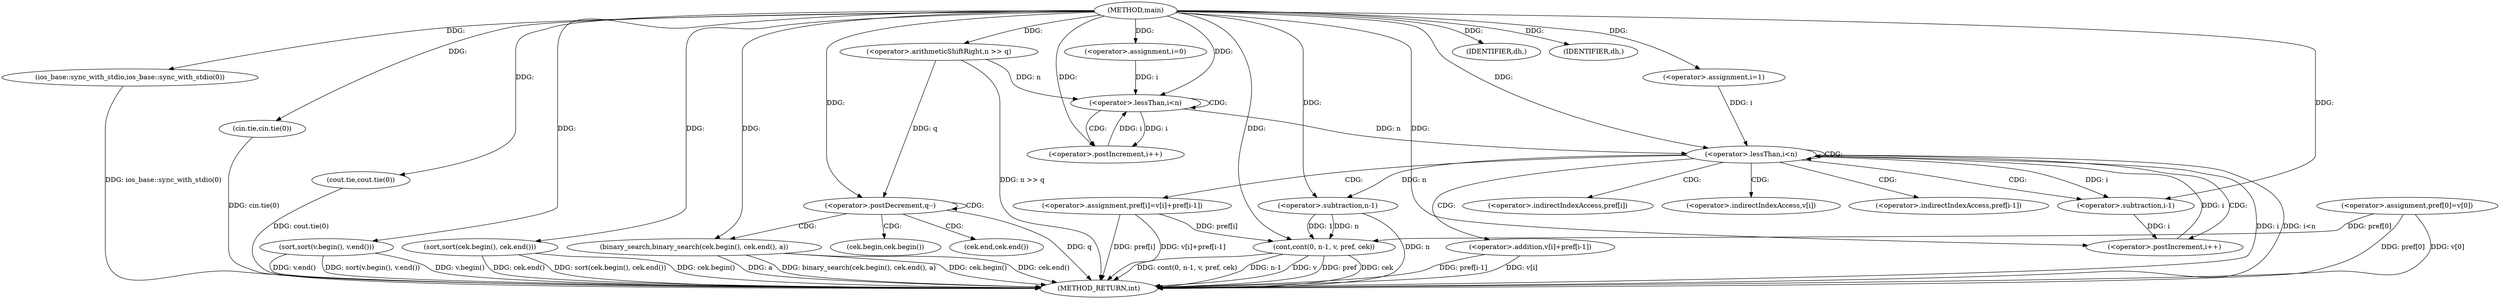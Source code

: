 digraph "main" {  
"1000221" [label = "(METHOD,main)" ]
"1000307" [label = "(METHOD_RETURN,int)" ]
"1000223" [label = "(ios_base::sync_with_stdio,ios_base::sync_with_stdio(0))" ]
"1000225" [label = "(cin.tie,cin.tie(0))" ]
"1000227" [label = "(cout.tie,cout.tie(0))" ]
"1000231" [label = "(<operator>.arithmeticShiftRight,n >> q)" ]
"1000248" [label = "(sort,sort(v.begin(), v.end()))" ]
"1000251" [label = "(<operator>.assignment,pref[0]=v[0])" ]
"1000283" [label = "(cont,cont(0, n-1, v, pref, cek))" ]
"1000291" [label = "(sort,sort(cek.begin(), cek.end()))" ]
"1000238" [label = "(<operator>.assignment,i=0)" ]
"1000241" [label = "(<operator>.lessThan,i<n)" ]
"1000244" [label = "(<operator>.postIncrement,i++)" ]
"1000260" [label = "(<operator>.assignment,i=1)" ]
"1000263" [label = "(<operator>.lessThan,i<n)" ]
"1000266" [label = "(<operator>.postIncrement,i++)" ]
"1000295" [label = "(<operator>.postDecrement,q--)" ]
"1000269" [label = "(<operator>.assignment,pref[i]=v[i]+pref[i-1])" ]
"1000285" [label = "(<operator>.subtraction,n-1)" ]
"1000305" [label = "(IDENTIFIER,dh,)" ]
"1000306" [label = "(IDENTIFIER,dh,)" ]
"1000300" [label = "(binary_search,binary_search(cek.begin(), cek.end(), a))" ]
"1000273" [label = "(<operator>.addition,v[i]+pref[i-1])" ]
"1000279" [label = "(<operator>.subtraction,i-1)" ]
"1000270" [label = "(<operator>.indirectIndexAccess,pref[i])" ]
"1000274" [label = "(<operator>.indirectIndexAccess,v[i])" ]
"1000277" [label = "(<operator>.indirectIndexAccess,pref[i-1])" ]
"1000301" [label = "(cek.begin,cek.begin())" ]
"1000302" [label = "(cek.end,cek.end())" ]
  "1000223" -> "1000307"  [ label = "DDG: ios_base::sync_with_stdio(0)"] 
  "1000225" -> "1000307"  [ label = "DDG: cin.tie(0)"] 
  "1000227" -> "1000307"  [ label = "DDG: cout.tie(0)"] 
  "1000231" -> "1000307"  [ label = "DDG: n >> q"] 
  "1000248" -> "1000307"  [ label = "DDG: v.begin()"] 
  "1000248" -> "1000307"  [ label = "DDG: v.end()"] 
  "1000248" -> "1000307"  [ label = "DDG: sort(v.begin(), v.end())"] 
  "1000251" -> "1000307"  [ label = "DDG: pref[0]"] 
  "1000251" -> "1000307"  [ label = "DDG: v[0]"] 
  "1000263" -> "1000307"  [ label = "DDG: i"] 
  "1000263" -> "1000307"  [ label = "DDG: i<n"] 
  "1000285" -> "1000307"  [ label = "DDG: n"] 
  "1000283" -> "1000307"  [ label = "DDG: n-1"] 
  "1000283" -> "1000307"  [ label = "DDG: v"] 
  "1000283" -> "1000307"  [ label = "DDG: pref"] 
  "1000283" -> "1000307"  [ label = "DDG: cek"] 
  "1000283" -> "1000307"  [ label = "DDG: cont(0, n-1, v, pref, cek)"] 
  "1000291" -> "1000307"  [ label = "DDG: cek.begin()"] 
  "1000291" -> "1000307"  [ label = "DDG: cek.end()"] 
  "1000291" -> "1000307"  [ label = "DDG: sort(cek.begin(), cek.end())"] 
  "1000295" -> "1000307"  [ label = "DDG: q"] 
  "1000300" -> "1000307"  [ label = "DDG: cek.begin()"] 
  "1000300" -> "1000307"  [ label = "DDG: cek.end()"] 
  "1000300" -> "1000307"  [ label = "DDG: a"] 
  "1000300" -> "1000307"  [ label = "DDG: binary_search(cek.begin(), cek.end(), a)"] 
  "1000269" -> "1000307"  [ label = "DDG: pref[i]"] 
  "1000273" -> "1000307"  [ label = "DDG: v[i]"] 
  "1000273" -> "1000307"  [ label = "DDG: pref[i-1]"] 
  "1000269" -> "1000307"  [ label = "DDG: v[i]+pref[i-1]"] 
  "1000221" -> "1000223"  [ label = "DDG: "] 
  "1000221" -> "1000225"  [ label = "DDG: "] 
  "1000221" -> "1000227"  [ label = "DDG: "] 
  "1000221" -> "1000231"  [ label = "DDG: "] 
  "1000221" -> "1000238"  [ label = "DDG: "] 
  "1000221" -> "1000248"  [ label = "DDG: "] 
  "1000221" -> "1000260"  [ label = "DDG: "] 
  "1000221" -> "1000283"  [ label = "DDG: "] 
  "1000285" -> "1000283"  [ label = "DDG: 1"] 
  "1000285" -> "1000283"  [ label = "DDG: n"] 
  "1000251" -> "1000283"  [ label = "DDG: pref[0]"] 
  "1000269" -> "1000283"  [ label = "DDG: pref[i]"] 
  "1000221" -> "1000291"  [ label = "DDG: "] 
  "1000238" -> "1000241"  [ label = "DDG: i"] 
  "1000244" -> "1000241"  [ label = "DDG: i"] 
  "1000221" -> "1000241"  [ label = "DDG: "] 
  "1000231" -> "1000241"  [ label = "DDG: n"] 
  "1000241" -> "1000244"  [ label = "DDG: i"] 
  "1000221" -> "1000244"  [ label = "DDG: "] 
  "1000260" -> "1000263"  [ label = "DDG: i"] 
  "1000266" -> "1000263"  [ label = "DDG: i"] 
  "1000221" -> "1000263"  [ label = "DDG: "] 
  "1000241" -> "1000263"  [ label = "DDG: n"] 
  "1000279" -> "1000266"  [ label = "DDG: i"] 
  "1000221" -> "1000266"  [ label = "DDG: "] 
  "1000263" -> "1000285"  [ label = "DDG: n"] 
  "1000221" -> "1000285"  [ label = "DDG: "] 
  "1000231" -> "1000295"  [ label = "DDG: q"] 
  "1000221" -> "1000295"  [ label = "DDG: "] 
  "1000221" -> "1000305"  [ label = "DDG: "] 
  "1000221" -> "1000306"  [ label = "DDG: "] 
  "1000221" -> "1000300"  [ label = "DDG: "] 
  "1000263" -> "1000279"  [ label = "DDG: i"] 
  "1000221" -> "1000279"  [ label = "DDG: "] 
  "1000241" -> "1000241"  [ label = "CDG: "] 
  "1000241" -> "1000244"  [ label = "CDG: "] 
  "1000263" -> "1000269"  [ label = "CDG: "] 
  "1000263" -> "1000273"  [ label = "CDG: "] 
  "1000263" -> "1000263"  [ label = "CDG: "] 
  "1000263" -> "1000270"  [ label = "CDG: "] 
  "1000263" -> "1000274"  [ label = "CDG: "] 
  "1000263" -> "1000279"  [ label = "CDG: "] 
  "1000263" -> "1000277"  [ label = "CDG: "] 
  "1000263" -> "1000266"  [ label = "CDG: "] 
  "1000295" -> "1000300"  [ label = "CDG: "] 
  "1000295" -> "1000301"  [ label = "CDG: "] 
  "1000295" -> "1000302"  [ label = "CDG: "] 
  "1000295" -> "1000295"  [ label = "CDG: "] 
}
